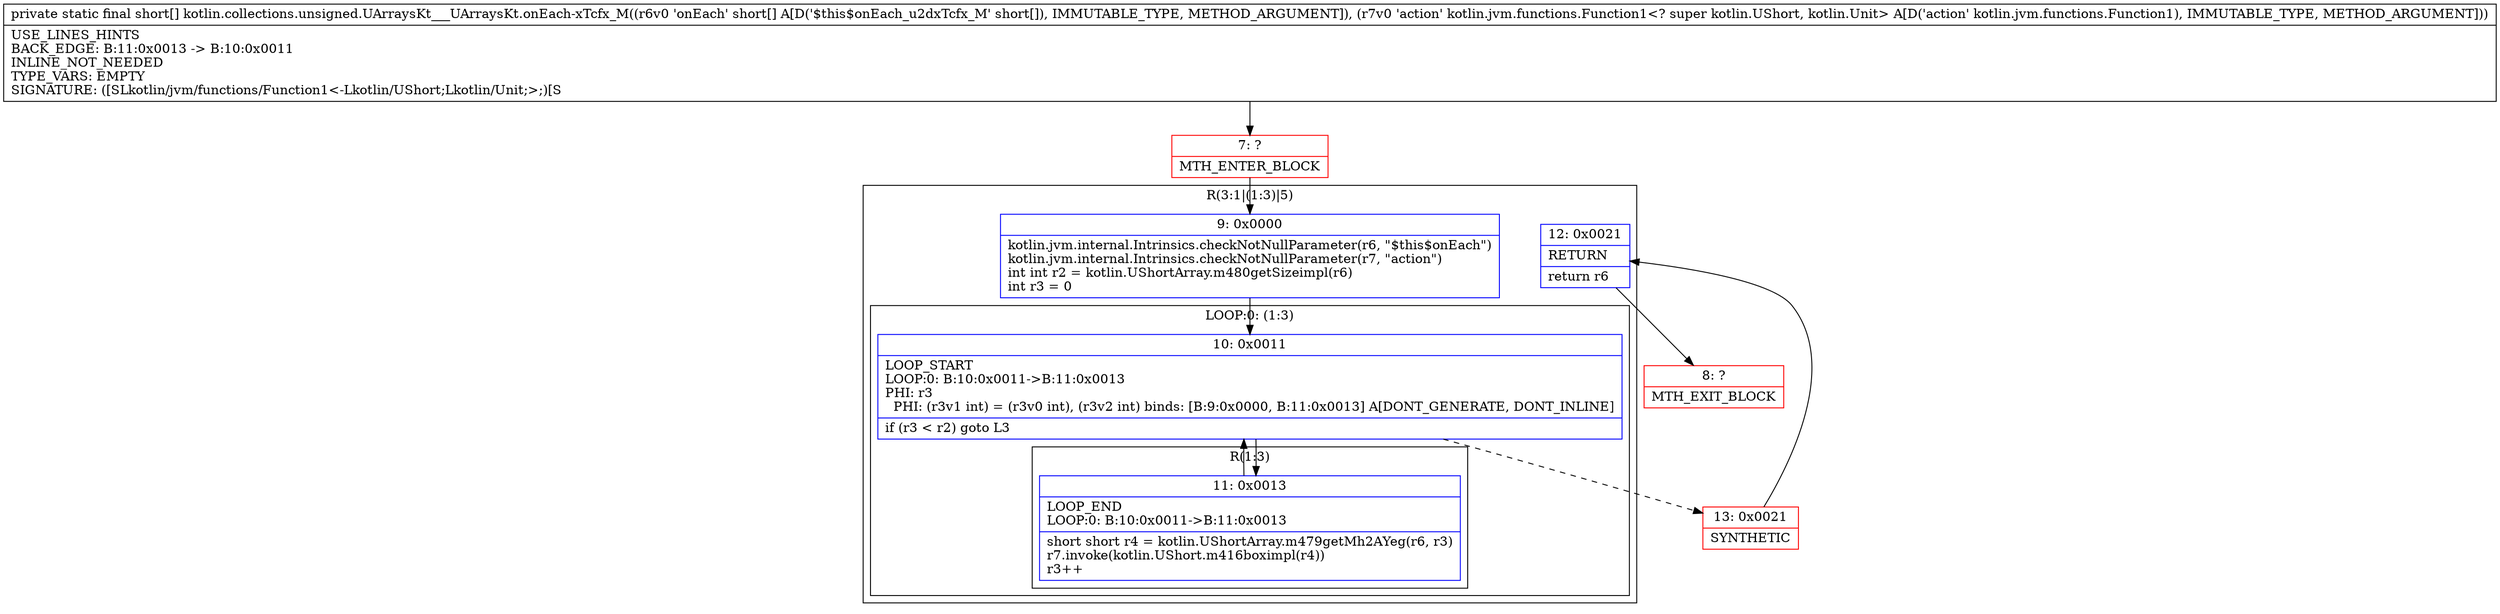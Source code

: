 digraph "CFG forkotlin.collections.unsigned.UArraysKt___UArraysKt.onEach\-xTcfx_M([SLkotlin\/jvm\/functions\/Function1;)[S" {
subgraph cluster_Region_1384906677 {
label = "R(3:1|(1:3)|5)";
node [shape=record,color=blue];
Node_9 [shape=record,label="{9\:\ 0x0000|kotlin.jvm.internal.Intrinsics.checkNotNullParameter(r6, \"$this$onEach\")\lkotlin.jvm.internal.Intrinsics.checkNotNullParameter(r7, \"action\")\lint int r2 = kotlin.UShortArray.m480getSizeimpl(r6)\lint r3 = 0\l}"];
subgraph cluster_LoopRegion_1737352799 {
label = "LOOP:0: (1:3)";
node [shape=record,color=blue];
Node_10 [shape=record,label="{10\:\ 0x0011|LOOP_START\lLOOP:0: B:10:0x0011\-\>B:11:0x0013\lPHI: r3 \l  PHI: (r3v1 int) = (r3v0 int), (r3v2 int) binds: [B:9:0x0000, B:11:0x0013] A[DONT_GENERATE, DONT_INLINE]\l|if (r3 \< r2) goto L3\l}"];
subgraph cluster_Region_1818704191 {
label = "R(1:3)";
node [shape=record,color=blue];
Node_11 [shape=record,label="{11\:\ 0x0013|LOOP_END\lLOOP:0: B:10:0x0011\-\>B:11:0x0013\l|short short r4 = kotlin.UShortArray.m479getMh2AYeg(r6, r3)\lr7.invoke(kotlin.UShort.m416boximpl(r4))\lr3++\l}"];
}
}
Node_12 [shape=record,label="{12\:\ 0x0021|RETURN\l|return r6\l}"];
}
Node_7 [shape=record,color=red,label="{7\:\ ?|MTH_ENTER_BLOCK\l}"];
Node_13 [shape=record,color=red,label="{13\:\ 0x0021|SYNTHETIC\l}"];
Node_8 [shape=record,color=red,label="{8\:\ ?|MTH_EXIT_BLOCK\l}"];
MethodNode[shape=record,label="{private static final short[] kotlin.collections.unsigned.UArraysKt___UArraysKt.onEach\-xTcfx_M((r6v0 'onEach' short[] A[D('$this$onEach_u2dxTcfx_M' short[]), IMMUTABLE_TYPE, METHOD_ARGUMENT]), (r7v0 'action' kotlin.jvm.functions.Function1\<? super kotlin.UShort, kotlin.Unit\> A[D('action' kotlin.jvm.functions.Function1), IMMUTABLE_TYPE, METHOD_ARGUMENT]))  | USE_LINES_HINTS\lBACK_EDGE: B:11:0x0013 \-\> B:10:0x0011\lINLINE_NOT_NEEDED\lTYPE_VARS: EMPTY\lSIGNATURE: ([SLkotlin\/jvm\/functions\/Function1\<\-Lkotlin\/UShort;Lkotlin\/Unit;\>;)[S\l}"];
MethodNode -> Node_7;Node_9 -> Node_10;
Node_10 -> Node_11;
Node_10 -> Node_13[style=dashed];
Node_11 -> Node_10;
Node_12 -> Node_8;
Node_7 -> Node_9;
Node_13 -> Node_12;
}

